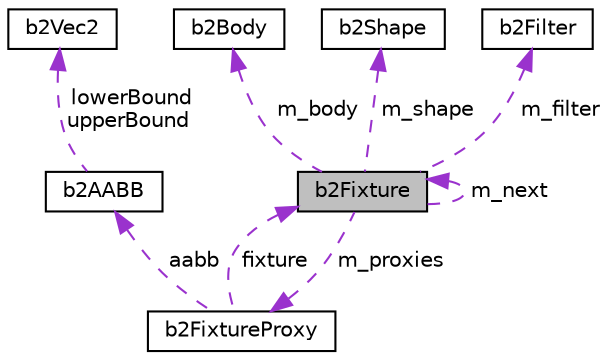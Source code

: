 digraph "b2Fixture"
{
  edge [fontname="Helvetica",fontsize="10",labelfontname="Helvetica",labelfontsize="10"];
  node [fontname="Helvetica",fontsize="10",shape=record];
  Node1 [label="b2Fixture",height=0.2,width=0.4,color="black", fillcolor="grey75", style="filled", fontcolor="black"];
  Node2 -> Node1 [dir="back",color="darkorchid3",fontsize="10",style="dashed",label=" m_body" ,fontname="Helvetica"];
  Node2 [label="b2Body",height=0.2,width=0.4,color="black", fillcolor="white", style="filled",URL="$classb2Body.html",tooltip="A rigid body. These are created via b2World::CreateBody. "];
  Node3 -> Node1 [dir="back",color="darkorchid3",fontsize="10",style="dashed",label=" m_proxies" ,fontname="Helvetica"];
  Node3 [label="b2FixtureProxy",height=0.2,width=0.4,color="black", fillcolor="white", style="filled",URL="$structb2FixtureProxy.html",tooltip="This proxy is used internally to connect fixtures to the broad-phase. "];
  Node4 -> Node3 [dir="back",color="darkorchid3",fontsize="10",style="dashed",label=" aabb" ,fontname="Helvetica"];
  Node4 [label="b2AABB",height=0.2,width=0.4,color="black", fillcolor="white", style="filled",URL="$structb2AABB.html",tooltip="An axis aligned bounding box. "];
  Node5 -> Node4 [dir="back",color="darkorchid3",fontsize="10",style="dashed",label=" lowerBound\nupperBound" ,fontname="Helvetica"];
  Node5 [label="b2Vec2",height=0.2,width=0.4,color="black", fillcolor="white", style="filled",URL="$structb2Vec2.html",tooltip="A 2D column vector. "];
  Node1 -> Node3 [dir="back",color="darkorchid3",fontsize="10",style="dashed",label=" fixture" ,fontname="Helvetica"];
  Node6 -> Node1 [dir="back",color="darkorchid3",fontsize="10",style="dashed",label=" m_shape" ,fontname="Helvetica"];
  Node6 [label="b2Shape",height=0.2,width=0.4,color="black", fillcolor="white", style="filled",URL="$classb2Shape.html"];
  Node7 -> Node1 [dir="back",color="darkorchid3",fontsize="10",style="dashed",label=" m_filter" ,fontname="Helvetica"];
  Node7 [label="b2Filter",height=0.2,width=0.4,color="black", fillcolor="white", style="filled",URL="$structb2Filter.html",tooltip="This holds contact filtering data. "];
  Node1 -> Node1 [dir="back",color="darkorchid3",fontsize="10",style="dashed",label=" m_next" ,fontname="Helvetica"];
}
